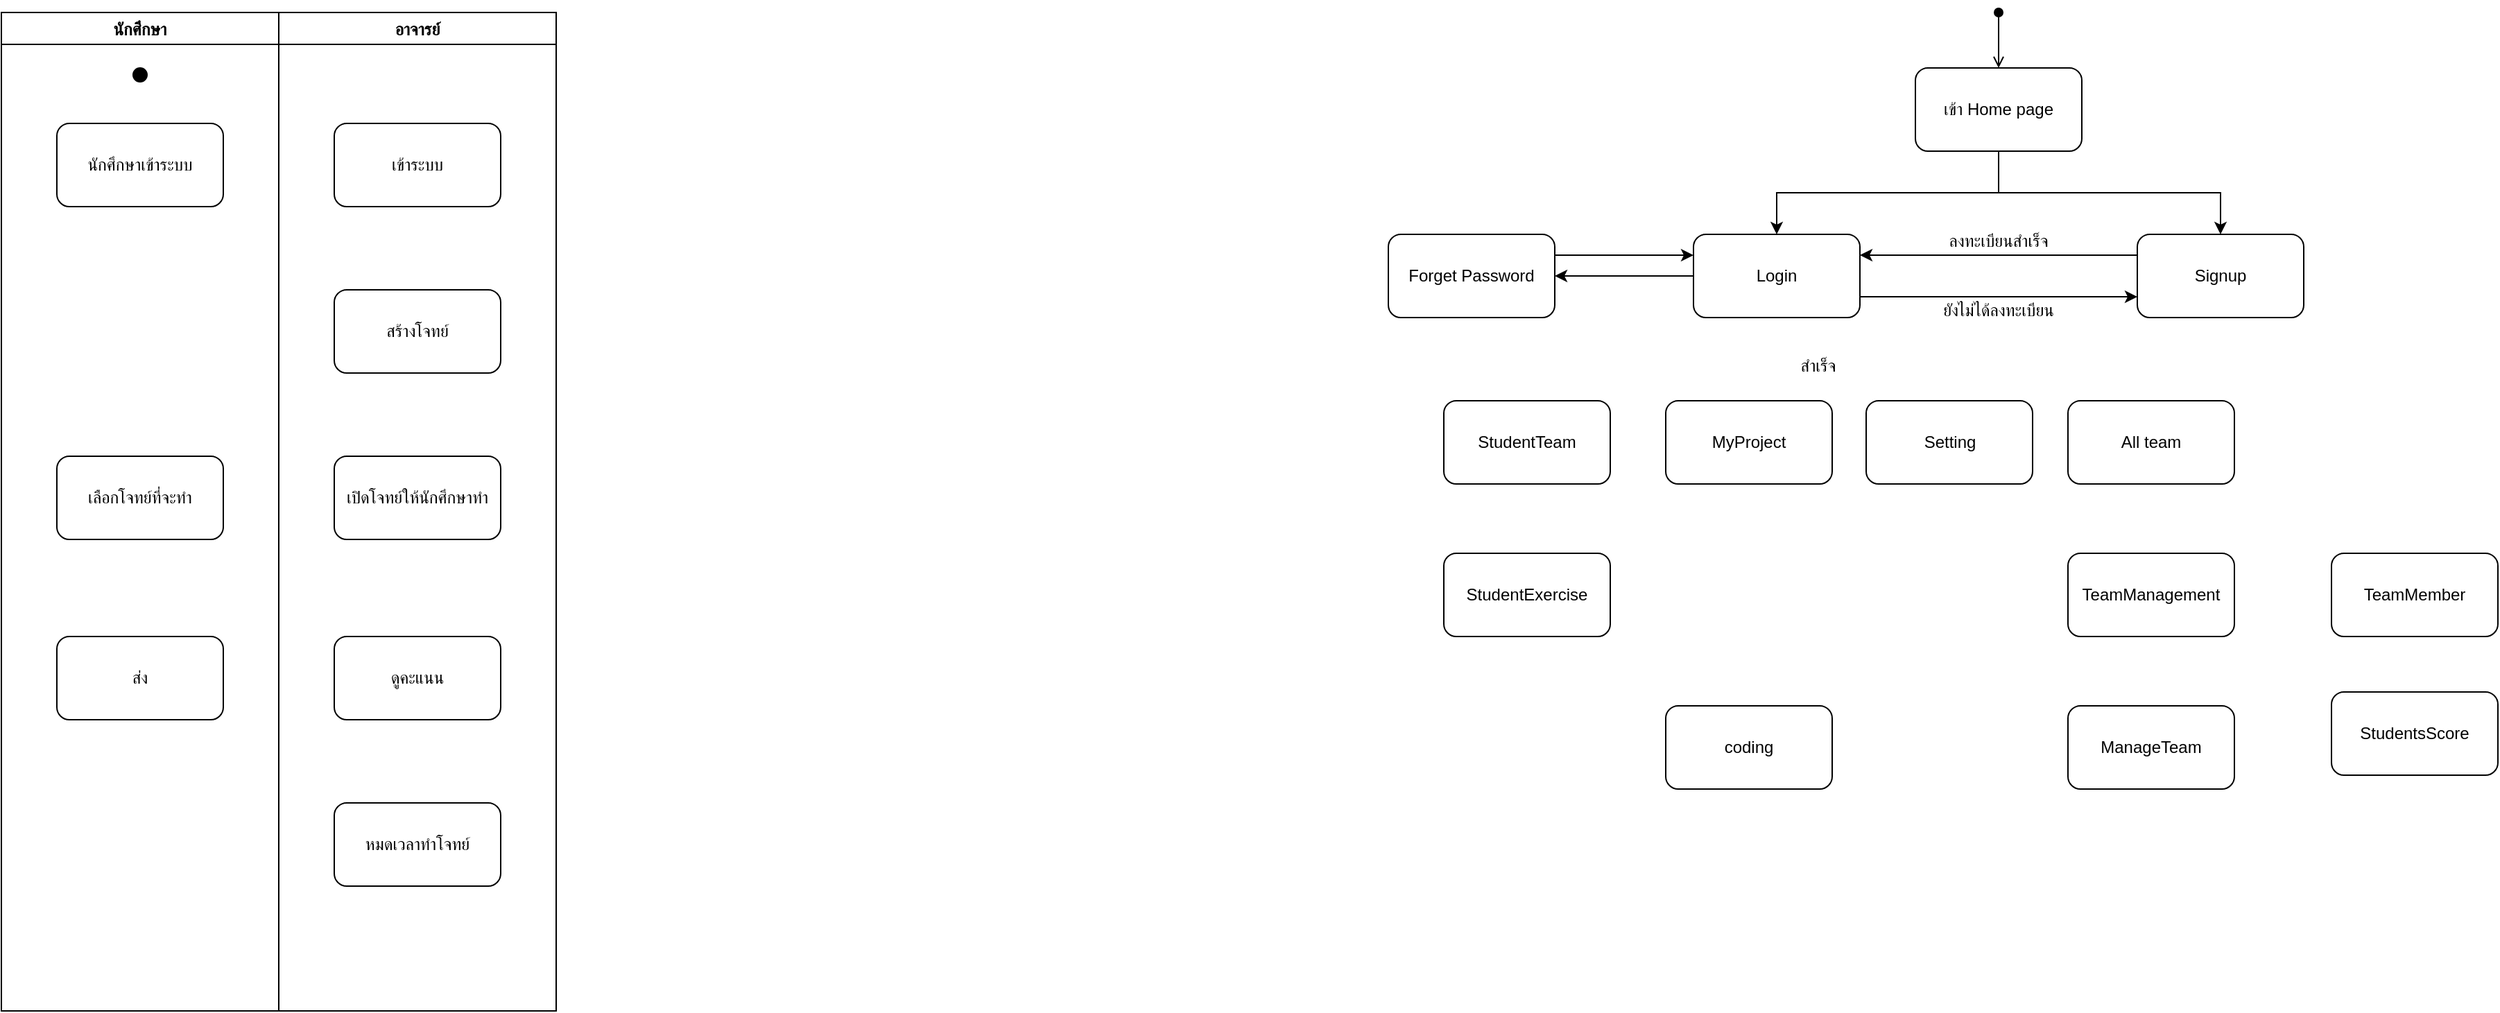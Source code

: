 <mxfile version="17.4.6" type="github">
  <diagram id="KJmeRo8XS6WreGLl0O58" name="Page-1">
    <mxGraphModel dx="2842" dy="934" grid="1" gridSize="10" guides="1" tooltips="1" connect="1" arrows="1" fold="1" page="1" pageScale="1" pageWidth="1169" pageHeight="827" math="0" shadow="0">
      <root>
        <mxCell id="0" />
        <mxCell id="1" parent="0" />
        <mxCell id="bY7UUS2bZ9zmFqtlnWKo-1" value="" style="endArrow=open;html=1;rounded=0;startArrow=oval;startFill=1;endFill=0;entryX=0.5;entryY=0;entryDx=0;entryDy=0;entryPerimeter=0;" edge="1" parent="1" target="bY7UUS2bZ9zmFqtlnWKo-2">
          <mxGeometry width="50" height="50" relative="1" as="geometry">
            <mxPoint x="560" y="40" as="sourcePoint" />
            <mxPoint x="560" y="80" as="targetPoint" />
          </mxGeometry>
        </mxCell>
        <mxCell id="bY7UUS2bZ9zmFqtlnWKo-2" value="เข้า Home page" style="rounded=1;whiteSpace=wrap;html=1;" vertex="1" parent="1">
          <mxGeometry x="500" y="80" width="120" height="60" as="geometry" />
        </mxCell>
        <mxCell id="bY7UUS2bZ9zmFqtlnWKo-3" value="" style="endArrow=classic;html=1;rounded=0;exitX=0.5;exitY=1;exitDx=0;exitDy=0;" edge="1" parent="1" source="bY7UUS2bZ9zmFqtlnWKo-2">
          <mxGeometry width="50" height="50" relative="1" as="geometry">
            <mxPoint x="630" y="190" as="sourcePoint" />
            <mxPoint x="400" y="200" as="targetPoint" />
            <Array as="points">
              <mxPoint x="560" y="170" />
              <mxPoint x="400" y="170" />
            </Array>
          </mxGeometry>
        </mxCell>
        <mxCell id="bY7UUS2bZ9zmFqtlnWKo-4" value="" style="endArrow=classic;html=1;rounded=0;" edge="1" parent="1">
          <mxGeometry width="50" height="50" relative="1" as="geometry">
            <mxPoint x="560" y="140" as="sourcePoint" />
            <mxPoint x="720" y="200" as="targetPoint" />
            <Array as="points">
              <mxPoint x="560" y="170" />
              <mxPoint x="720" y="170" />
            </Array>
          </mxGeometry>
        </mxCell>
        <mxCell id="bY7UUS2bZ9zmFqtlnWKo-5" value="Login" style="rounded=1;whiteSpace=wrap;html=1;" vertex="1" parent="1">
          <mxGeometry x="340" y="200" width="120" height="60" as="geometry" />
        </mxCell>
        <mxCell id="bY7UUS2bZ9zmFqtlnWKo-6" value="Signup" style="rounded=1;whiteSpace=wrap;html=1;" vertex="1" parent="1">
          <mxGeometry x="660" y="200" width="120" height="60" as="geometry" />
        </mxCell>
        <mxCell id="bY7UUS2bZ9zmFqtlnWKo-8" value="All team" style="rounded=1;whiteSpace=wrap;html=1;" vertex="1" parent="1">
          <mxGeometry x="610" y="320" width="120" height="60" as="geometry" />
        </mxCell>
        <mxCell id="bY7UUS2bZ9zmFqtlnWKo-9" value="" style="endArrow=classic;html=1;rounded=0;exitX=0;exitY=0.25;exitDx=0;exitDy=0;entryX=1;entryY=0.25;entryDx=0;entryDy=0;" edge="1" parent="1" source="bY7UUS2bZ9zmFqtlnWKo-6" target="bY7UUS2bZ9zmFqtlnWKo-5">
          <mxGeometry width="50" height="50" relative="1" as="geometry">
            <mxPoint x="600" y="210" as="sourcePoint" />
            <mxPoint x="720" y="320" as="targetPoint" />
          </mxGeometry>
        </mxCell>
        <mxCell id="bY7UUS2bZ9zmFqtlnWKo-11" value="ลงทะเบียนสำเร็จ" style="text;html=1;strokeColor=none;fillColor=none;align=center;verticalAlign=middle;whiteSpace=wrap;rounded=0;" vertex="1" parent="1">
          <mxGeometry x="510" y="190" width="100" height="30" as="geometry" />
        </mxCell>
        <mxCell id="bY7UUS2bZ9zmFqtlnWKo-12" value="Forget Password" style="rounded=1;whiteSpace=wrap;html=1;" vertex="1" parent="1">
          <mxGeometry x="120" y="200" width="120" height="60" as="geometry" />
        </mxCell>
        <mxCell id="bY7UUS2bZ9zmFqtlnWKo-13" value="สำเร็จ" style="text;html=1;strokeColor=none;fillColor=none;align=center;verticalAlign=middle;whiteSpace=wrap;rounded=0;" vertex="1" parent="1">
          <mxGeometry x="400" y="280" width="60" height="30" as="geometry" />
        </mxCell>
        <mxCell id="bY7UUS2bZ9zmFqtlnWKo-14" value="" style="endArrow=classic;html=1;rounded=0;exitX=0;exitY=0.5;exitDx=0;exitDy=0;entryX=1;entryY=0.5;entryDx=0;entryDy=0;" edge="1" parent="1" source="bY7UUS2bZ9zmFqtlnWKo-5" target="bY7UUS2bZ9zmFqtlnWKo-12">
          <mxGeometry width="50" height="50" relative="1" as="geometry">
            <mxPoint x="490" y="330" as="sourcePoint" />
            <mxPoint x="540" y="280" as="targetPoint" />
          </mxGeometry>
        </mxCell>
        <mxCell id="bY7UUS2bZ9zmFqtlnWKo-16" value="" style="endArrow=classic;html=1;rounded=0;entryX=0;entryY=0.75;entryDx=0;entryDy=0;exitX=1;exitY=0.75;exitDx=0;exitDy=0;" edge="1" parent="1" source="bY7UUS2bZ9zmFqtlnWKo-5" target="bY7UUS2bZ9zmFqtlnWKo-6">
          <mxGeometry width="50" height="50" relative="1" as="geometry">
            <mxPoint x="410" y="320" as="sourcePoint" />
            <mxPoint x="460" y="270" as="targetPoint" />
          </mxGeometry>
        </mxCell>
        <mxCell id="bY7UUS2bZ9zmFqtlnWKo-17" value="ยังไม่ได้ลงทะเบียน" style="text;html=1;strokeColor=none;fillColor=none;align=center;verticalAlign=middle;whiteSpace=wrap;rounded=0;" vertex="1" parent="1">
          <mxGeometry x="510" y="240" width="100" height="30" as="geometry" />
        </mxCell>
        <mxCell id="bY7UUS2bZ9zmFqtlnWKo-18" value="" style="endArrow=classic;html=1;rounded=0;exitX=1;exitY=0.25;exitDx=0;exitDy=0;entryX=0;entryY=0.25;entryDx=0;entryDy=0;" edge="1" parent="1" source="bY7UUS2bZ9zmFqtlnWKo-12" target="bY7UUS2bZ9zmFqtlnWKo-5">
          <mxGeometry width="50" height="50" relative="1" as="geometry">
            <mxPoint x="410" y="310" as="sourcePoint" />
            <mxPoint x="460" y="260" as="targetPoint" />
          </mxGeometry>
        </mxCell>
        <mxCell id="bY7UUS2bZ9zmFqtlnWKo-29" value="" style="group" vertex="1" connectable="0" parent="1">
          <mxGeometry x="-880" y="40" width="400" height="720" as="geometry" />
        </mxCell>
        <mxCell id="bY7UUS2bZ9zmFqtlnWKo-23" value="นักศึกษา" style="swimlane;verticalAlign=middle;" vertex="1" parent="bY7UUS2bZ9zmFqtlnWKo-29">
          <mxGeometry width="200" height="720" as="geometry" />
        </mxCell>
        <mxCell id="bY7UUS2bZ9zmFqtlnWKo-30" value="" style="ellipse;whiteSpace=wrap;html=1;aspect=fixed;fillColor=#000000;" vertex="1" parent="bY7UUS2bZ9zmFqtlnWKo-23">
          <mxGeometry x="95" y="40" width="10" height="10" as="geometry" />
        </mxCell>
        <mxCell id="bY7UUS2bZ9zmFqtlnWKo-32" value="นักศึกษาเข้าระบบ" style="rounded=1;whiteSpace=wrap;html=1;fillColor=#FFFFFF;" vertex="1" parent="bY7UUS2bZ9zmFqtlnWKo-23">
          <mxGeometry x="40" y="80" width="120" height="60" as="geometry" />
        </mxCell>
        <mxCell id="bY7UUS2bZ9zmFqtlnWKo-36" value="เลือกโจทย์ที่จะทำ" style="rounded=1;whiteSpace=wrap;html=1;fillColor=#FFFFFF;" vertex="1" parent="bY7UUS2bZ9zmFqtlnWKo-23">
          <mxGeometry x="40" y="320" width="120" height="60" as="geometry" />
        </mxCell>
        <mxCell id="bY7UUS2bZ9zmFqtlnWKo-37" value="ส่ง" style="rounded=1;whiteSpace=wrap;html=1;fillColor=#FFFFFF;" vertex="1" parent="bY7UUS2bZ9zmFqtlnWKo-23">
          <mxGeometry x="40" y="450" width="120" height="60" as="geometry" />
        </mxCell>
        <mxCell id="bY7UUS2bZ9zmFqtlnWKo-26" value="อาจารย์" style="swimlane;" vertex="1" parent="bY7UUS2bZ9zmFqtlnWKo-29">
          <mxGeometry x="200" width="200" height="720" as="geometry">
            <mxRectangle x="200" width="70" height="23" as="alternateBounds" />
          </mxGeometry>
        </mxCell>
        <mxCell id="bY7UUS2bZ9zmFqtlnWKo-33" value="&lt;span&gt;เข้าระบบ&lt;/span&gt;" style="rounded=1;whiteSpace=wrap;html=1;fillColor=#FFFFFF;" vertex="1" parent="bY7UUS2bZ9zmFqtlnWKo-26">
          <mxGeometry x="40" y="80" width="120" height="60" as="geometry" />
        </mxCell>
        <mxCell id="bY7UUS2bZ9zmFqtlnWKo-35" value="สร้างโจทย์" style="rounded=1;whiteSpace=wrap;html=1;fillColor=#FFFFFF;" vertex="1" parent="bY7UUS2bZ9zmFqtlnWKo-26">
          <mxGeometry x="40" y="200" width="120" height="60" as="geometry" />
        </mxCell>
        <mxCell id="bY7UUS2bZ9zmFqtlnWKo-34" value="เปิดโจทย์ให้นักศึกษาทำ" style="rounded=1;whiteSpace=wrap;html=1;fillColor=#FFFFFF;" vertex="1" parent="bY7UUS2bZ9zmFqtlnWKo-26">
          <mxGeometry x="40" y="320" width="120" height="60" as="geometry" />
        </mxCell>
        <mxCell id="bY7UUS2bZ9zmFqtlnWKo-40" value="หมดเวลาทำโจทย์" style="rounded=1;whiteSpace=wrap;html=1;fillColor=#FFFFFF;" vertex="1" parent="bY7UUS2bZ9zmFqtlnWKo-26">
          <mxGeometry x="40" y="570" width="120" height="60" as="geometry" />
        </mxCell>
        <mxCell id="bY7UUS2bZ9zmFqtlnWKo-39" value="ดูคะแนน" style="rounded=1;whiteSpace=wrap;html=1;fillColor=#FFFFFF;" vertex="1" parent="bY7UUS2bZ9zmFqtlnWKo-26">
          <mxGeometry x="40" y="450" width="120" height="60" as="geometry" />
        </mxCell>
        <mxCell id="bY7UUS2bZ9zmFqtlnWKo-41" value="MyProject" style="rounded=1;whiteSpace=wrap;html=1;fillColor=#FFFFFF;" vertex="1" parent="1">
          <mxGeometry x="320" y="320" width="120" height="60" as="geometry" />
        </mxCell>
        <mxCell id="bY7UUS2bZ9zmFqtlnWKo-42" value="StudentTeam" style="rounded=1;whiteSpace=wrap;html=1;fillColor=#FFFFFF;" vertex="1" parent="1">
          <mxGeometry x="160" y="320" width="120" height="60" as="geometry" />
        </mxCell>
        <mxCell id="bY7UUS2bZ9zmFqtlnWKo-43" value="ManageTeam" style="rounded=1;whiteSpace=wrap;html=1;fillColor=#FFFFFF;" vertex="1" parent="1">
          <mxGeometry x="610" y="540" width="120" height="60" as="geometry" />
        </mxCell>
        <mxCell id="bY7UUS2bZ9zmFqtlnWKo-44" value="TeamMember" style="rounded=1;whiteSpace=wrap;html=1;fillColor=#FFFFFF;" vertex="1" parent="1">
          <mxGeometry x="800" y="430" width="120" height="60" as="geometry" />
        </mxCell>
        <mxCell id="bY7UUS2bZ9zmFqtlnWKo-45" value="Setting" style="rounded=1;whiteSpace=wrap;html=1;fillColor=#FFFFFF;" vertex="1" parent="1">
          <mxGeometry x="464.5" y="320" width="120" height="60" as="geometry" />
        </mxCell>
        <mxCell id="bY7UUS2bZ9zmFqtlnWKo-46" value="StudentExercise" style="rounded=1;whiteSpace=wrap;html=1;fillColor=#FFFFFF;" vertex="1" parent="1">
          <mxGeometry x="160" y="430" width="120" height="60" as="geometry" />
        </mxCell>
        <mxCell id="bY7UUS2bZ9zmFqtlnWKo-47" value="TeamManagement" style="rounded=1;whiteSpace=wrap;html=1;fillColor=#FFFFFF;" vertex="1" parent="1">
          <mxGeometry x="610" y="430" width="120" height="60" as="geometry" />
        </mxCell>
        <mxCell id="bY7UUS2bZ9zmFqtlnWKo-48" value="StudentsScore" style="rounded=1;whiteSpace=wrap;html=1;fillColor=#FFFFFF;" vertex="1" parent="1">
          <mxGeometry x="800" y="530" width="120" height="60" as="geometry" />
        </mxCell>
        <mxCell id="bY7UUS2bZ9zmFqtlnWKo-50" value="coding" style="rounded=1;whiteSpace=wrap;html=1;fillColor=#FFFFFF;" vertex="1" parent="1">
          <mxGeometry x="320" y="540" width="120" height="60" as="geometry" />
        </mxCell>
      </root>
    </mxGraphModel>
  </diagram>
</mxfile>
